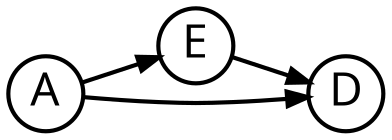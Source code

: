 digraph G {
    node[shape=circle, fontname="sans", fixedsize=true, width=0.5, 
         penwidth=2, fontsize=22];
    rankdir=LR;
    edge [penwidth=2];

    A -> E -> D;
    A ->D;
}
